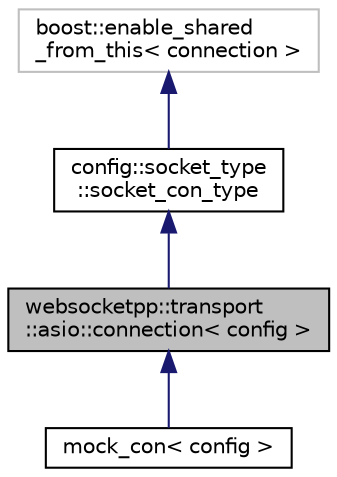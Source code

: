 digraph "websocketpp::transport::asio::connection&lt; config &gt;"
{
  edge [fontname="Helvetica",fontsize="10",labelfontname="Helvetica",labelfontsize="10"];
  node [fontname="Helvetica",fontsize="10",shape=record];
  Node0 [label="websocketpp::transport\l::asio::connection\< config \>",height=0.2,width=0.4,color="black", fillcolor="grey75", style="filled", fontcolor="black"];
  Node1 -> Node0 [dir="back",color="midnightblue",fontsize="10",style="solid"];
  Node1 [label="config::socket_type\l::socket_con_type",height=0.2,width=0.4,color="black", fillcolor="white", style="filled",URL="$classwebsocketpp_1_1transport_1_1asio_1_1tls__socket_1_1connection.html",tooltip="TLS enabled Asio connection socket component. "];
  Node2 -> Node1 [dir="back",color="midnightblue",fontsize="10",style="solid"];
  Node2 [label="boost::enable_shared\l_from_this\< connection \>",height=0.2,width=0.4,color="grey75", fillcolor="white", style="filled"];
  Node0 -> Node3 [dir="back",color="midnightblue",fontsize="10",style="solid"];
  Node3 [label="mock_con\< config \>",height=0.2,width=0.4,color="black", fillcolor="white", style="filled",URL="$structmock__con.html"];
}
